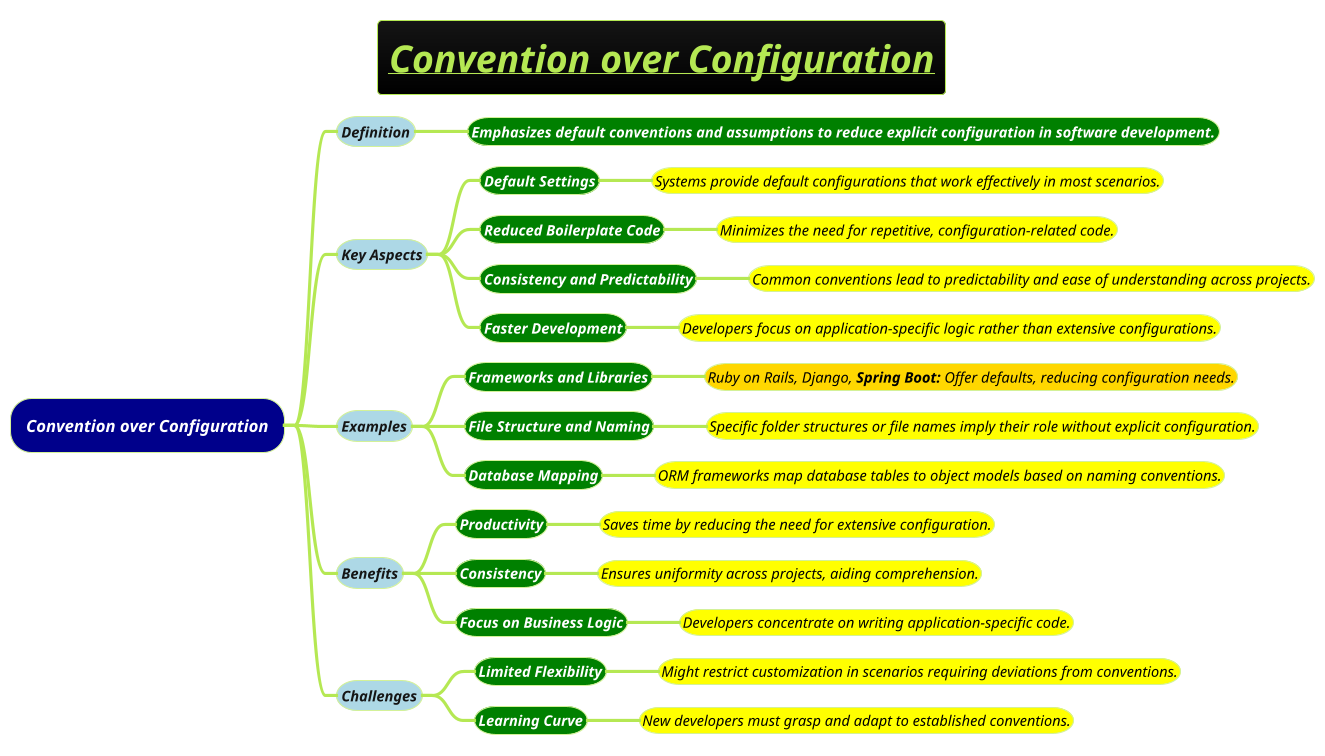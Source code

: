 @startmindmap
title =<i><b><u>Convention over Configuration
!theme hacker


*[#darkblue] <i><color #white>Convention over Configuration
**[#lightblue] <i><color #blac><size:14>Definition
***[#green] <b><i><color #white><size:14>Emphasizes default conventions and assumptions to reduce explicit configuration in software development.
**[#lightblue] <i><color #blac><size:14>Key Aspects
***[#green] <b><i><color #white><size:14>Default Settings
****[#yellow] <i><color #black><size:14>Systems provide default configurations that work effectively in most scenarios.
***[#green] <b><i><color #white><size:14>Reduced Boilerplate Code
****[#yellow] <i><color #black><size:14>Minimizes the need for repetitive, configuration-related code.
***[#green] <b><i><color #white><size:14>Consistency and Predictability
****[#yellow] <i><color #black><size:14>Common conventions lead to predictability and ease of understanding across projects.
***[#green] <b><i><color #white><size:14>Faster Development
****[#yellow] <i><color #black><size:14>Developers focus on application-specific logic rather than extensive configurations.
**[#lightblue] <i><color #blac><size:14>Examples
***[#green] <b><i><color #white><size:14>Frameworks and Libraries
****[#gold] <i><color #black><size:14>Ruby on Rails, Django, **Spring Boot:** Offer defaults, reducing configuration needs.
***[#green] <b><i><color #white><size:14>File Structure and Naming
****[#yellow] <i><color #black><size:14>Specific folder structures or file names imply their role without explicit configuration.
***[#green] <b><i><color #white><size:14>Database Mapping
****[#yellow] <i><color #black><size:14>ORM frameworks map database tables to object models based on naming conventions.
**[#lightblue] <i><color #blac><size:14>Benefits
***[#green] <b><i><color #white><size:14>Productivity
****[#yellow] <i><color #black><size:14>Saves time by reducing the need for extensive configuration.
***[#green] <b><i><color #white><size:14>Consistency
****[#yellow] <i><color #black><size:14>Ensures uniformity across projects, aiding comprehension.
***[#green] <b><i><color #white><size:14>Focus on Business Logic
****[#yellow] <i><color #black><size:14>Developers concentrate on writing application-specific code.
**[#lightblue] <i><color #blac><size:14>Challenges
***[#green] <b><i><color #white><size:14>Limited Flexibility
****[#yellow] <i><color #black><size:14>Might restrict customization in scenarios requiring deviations from conventions.
***[#green] <b><i><color #white><size:14>Learning Curve
****[#yellow] <i><color #black><size:14>New developers must grasp and adapt to established conventions.
@endmindmap
